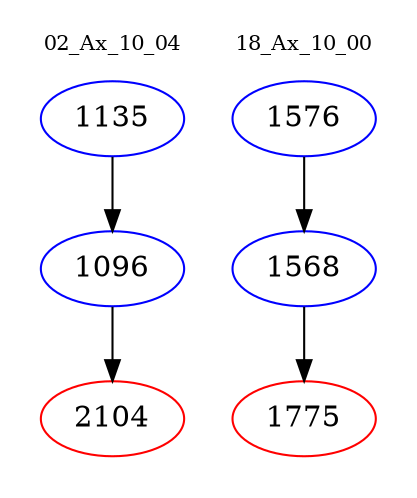 digraph{
subgraph cluster_0 {
color = white
label = "02_Ax_10_04";
fontsize=10;
T0_1135 [label="1135", color="blue"]
T0_1135 -> T0_1096 [color="black"]
T0_1096 [label="1096", color="blue"]
T0_1096 -> T0_2104 [color="black"]
T0_2104 [label="2104", color="red"]
}
subgraph cluster_1 {
color = white
label = "18_Ax_10_00";
fontsize=10;
T1_1576 [label="1576", color="blue"]
T1_1576 -> T1_1568 [color="black"]
T1_1568 [label="1568", color="blue"]
T1_1568 -> T1_1775 [color="black"]
T1_1775 [label="1775", color="red"]
}
}
